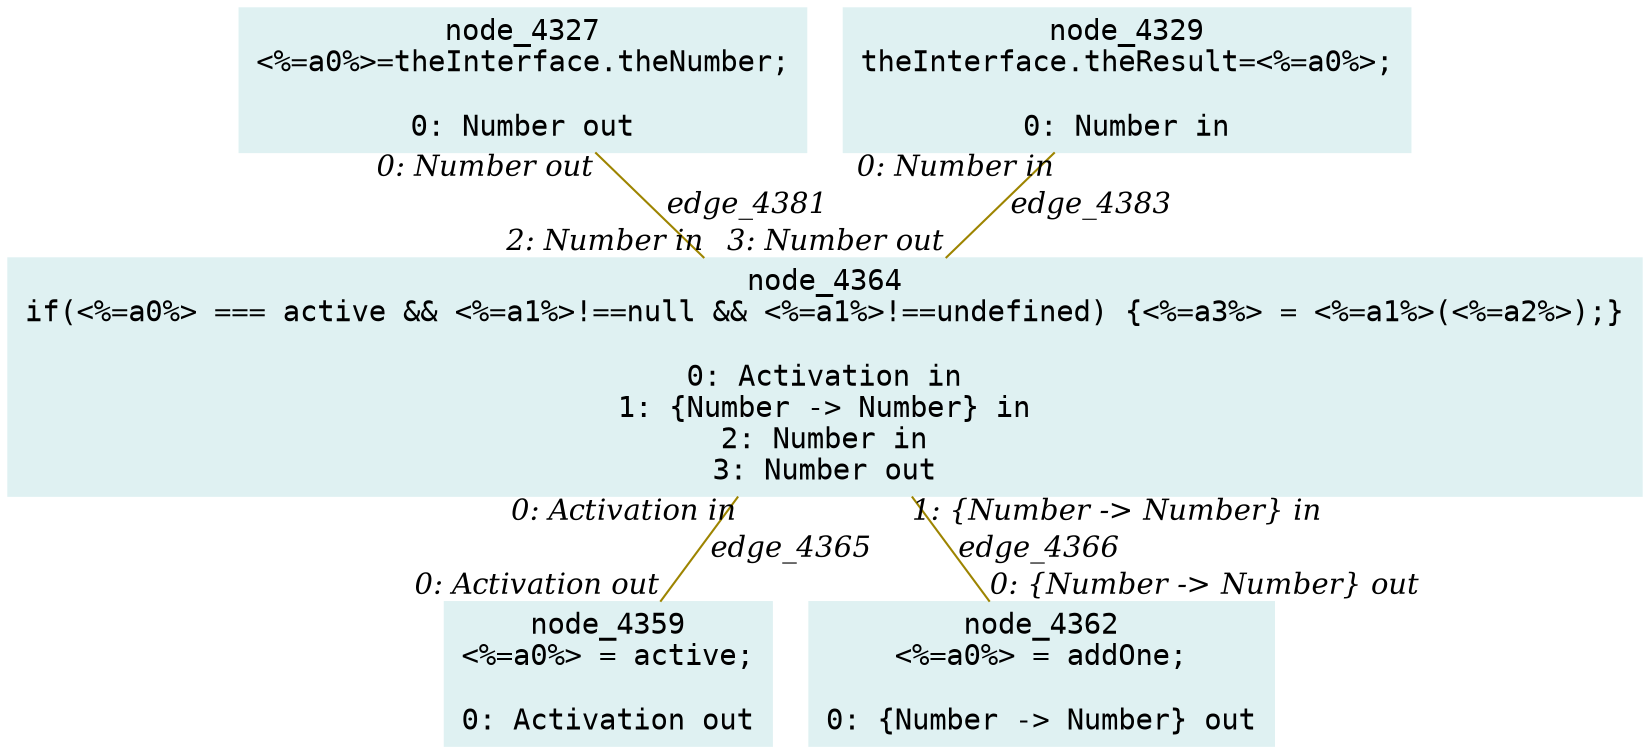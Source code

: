 digraph g{node_4327 [shape="box", style="filled", color="#dff1f2", fontname="Courier", label="node_4327
<%=a0%>=theInterface.theNumber;

0: Number out" ]
node_4329 [shape="box", style="filled", color="#dff1f2", fontname="Courier", label="node_4329
theInterface.theResult=<%=a0%>;

0: Number in" ]
node_4359 [shape="box", style="filled", color="#dff1f2", fontname="Courier", label="node_4359
<%=a0%> = active;

0: Activation out" ]
node_4362 [shape="box", style="filled", color="#dff1f2", fontname="Courier", label="node_4362
<%=a0%> = addOne;

0: {Number -> Number} out" ]
node_4364 [shape="box", style="filled", color="#dff1f2", fontname="Courier", label="node_4364
if(<%=a0%> === active && <%=a1%>!==null && <%=a1%>!==undefined) {<%=a3%> = <%=a1%>(<%=a2%>);}

0: Activation in
1: {Number -> Number} in
2: Number in
3: Number out" ]
node_4364 -> node_4359 [dir=none, arrowHead=none, fontname="Times-Italic", arrowsize=1, color="#9d8400", label="edge_4365",  headlabel="0: Activation out", taillabel="0: Activation in" ]
node_4364 -> node_4362 [dir=none, arrowHead=none, fontname="Times-Italic", arrowsize=1, color="#9d8400", label="edge_4366",  headlabel="0: {Number -> Number} out", taillabel="1: {Number -> Number} in" ]
node_4327 -> node_4364 [dir=none, arrowHead=none, fontname="Times-Italic", arrowsize=1, color="#9d8400", label="edge_4381",  headlabel="2: Number in", taillabel="0: Number out" ]
node_4329 -> node_4364 [dir=none, arrowHead=none, fontname="Times-Italic", arrowsize=1, color="#9d8400", label="edge_4383",  headlabel="3: Number out", taillabel="0: Number in" ]
}